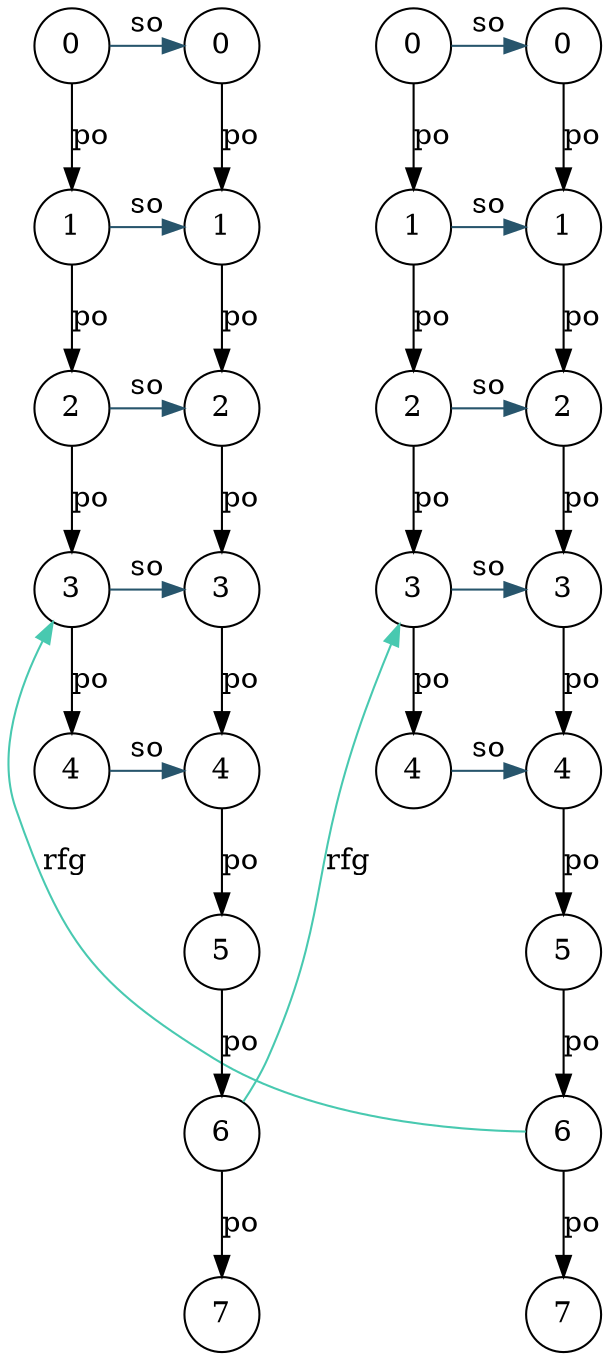 digraph {
	node [shape = circle];
	rankdir=TB
	overlap=false
{ rank = same; 0 }
{ rank = same; 0; 5; 13; 18; }
{ rank = same; 11; 24; }
{ rank = same; 3; 8; 16; 21; }
{ rank = same; 10; 23; }
{ rank = same; 12; 25; }
{ rank = same; 2; 7; 15; 20; }
{ rank = same; 1; 6; 14; 19; }
{ rank = same; 4; 9; 17; 22; }
  0 [label="0"]
  1 [label="1"]
  2 [label="2"]
  3 [label="3"]
  4 [label="4"]
  5 [label="0"]
  6 [label="1"]
  7 [label="2"]
  8 [label="3"]
  9 [label="4"]
  10 [label="5"]
  11 [label="6"]
  12 [label="7"]
  13 [label="0"]
  14 [label="1"]
  15 [label="2"]
  16 [label="3"]
  17 [label="4"]
  18 [label="0"]
  19 [label="1"]
  20 [label="2"]
  21 [label="3"]
  22 [label="4"]
  23 [label="5"]
  24 [label="6"]
  25 [label="7"]
  0 -> 1 [constraint = true color = "#000000" label="po"]
  1 -> 2 [constraint = true color = "#000000" label="po"]
  2 -> 3 [constraint = true color = "#000000" label="po"]
  3 -> 4 [constraint = true color = "#000000" label="po"]
  0 -> 5 [constraint = true color = "#27556C" label="so"]
  5 -> 6 [constraint = true color = "#000000" label="po"]
  1 -> 6 [constraint = true color = "#27556C" label="so"]
  6 -> 7 [constraint = true color = "#000000" label="po"]
  2 -> 7 [constraint = true color = "#27556C" label="so"]
  7 -> 8 [constraint = true color = "#000000" label="po"]
  3 -> 8 [constraint = true color = "#27556C" label="so"]
  8 -> 9 [constraint = true color = "#000000" label="po"]
  4 -> 9 [constraint = true color = "#27556C" label="so"]
  9 -> 10 [constraint = true color = "#000000" label="po"]
  10 -> 11 [constraint = true color = "#000000" label="po"]
  11 -> 12 [constraint = true color = "#000000" label="po"]
  13 -> 14 [constraint = true color = "#000000" label="po"]
  14 -> 15 [constraint = true color = "#000000" label="po"]
  15 -> 16 [constraint = true color = "#000000" label="po"]
  16 -> 17 [constraint = true color = "#000000" label="po"]
  13 -> 18 [constraint = true color = "#27556C" label="so"]
  18 -> 19 [constraint = true color = "#000000" label="po"]
  14 -> 19 [constraint = true color = "#27556C" label="so"]
  19 -> 20 [constraint = true color = "#000000" label="po"]
  15 -> 20 [constraint = true color = "#27556C" label="so"]
  20 -> 21 [constraint = true color = "#000000" label="po"]
  16 -> 21 [constraint = true color = "#27556C" label="so"]
  21 -> 22 [constraint = true color = "#000000" label="po"]
  17 -> 22 [constraint = true color = "#27556C" label="so"]
  22 -> 23 [constraint = true color = "#000000" label="po"]
  23 -> 24 [constraint = true color = "#000000" label="po"]
  24 -> 25 [constraint = true color = "#000000" label="po"]
  24 -> 3 [constraint = false color = "#48C9B0" label="rfg"]
  11 -> 16 [constraint = false color = "#48C9B0" label="rfg"]
}